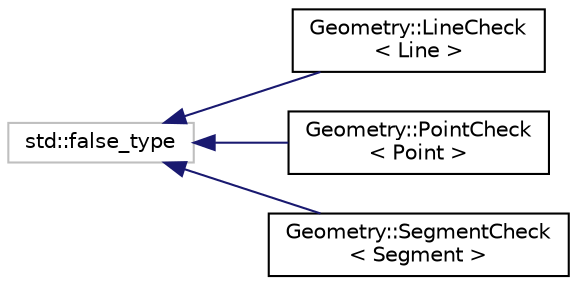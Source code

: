 digraph "Graphical Class Hierarchy"
{
 // LATEX_PDF_SIZE
  edge [fontname="Helvetica",fontsize="10",labelfontname="Helvetica",labelfontsize="10"];
  node [fontname="Helvetica",fontsize="10",shape=record];
  rankdir="LR";
  Node1 [label="std::false_type",height=0.2,width=0.4,color="grey75", fillcolor="white", style="filled",tooltip=" "];
  Node1 -> Node0 [dir="back",color="midnightblue",fontsize="10",style="solid",fontname="Helvetica"];
  Node0 [label="Geometry::LineCheck\l\< Line \>",height=0.2,width=0.4,color="black", fillcolor="white", style="filled",URL="$structGeometry_1_1LineCheck.html",tooltip=" "];
  Node1 -> Node3 [dir="back",color="midnightblue",fontsize="10",style="solid",fontname="Helvetica"];
  Node3 [label="Geometry::PointCheck\l\< Point \>",height=0.2,width=0.4,color="black", fillcolor="white", style="filled",URL="$structGeometry_1_1PointCheck.html",tooltip=" "];
  Node1 -> Node4 [dir="back",color="midnightblue",fontsize="10",style="solid",fontname="Helvetica"];
  Node4 [label="Geometry::SegmentCheck\l\< Segment \>",height=0.2,width=0.4,color="black", fillcolor="white", style="filled",URL="$structGeometry_1_1SegmentCheck.html",tooltip=" "];
}
